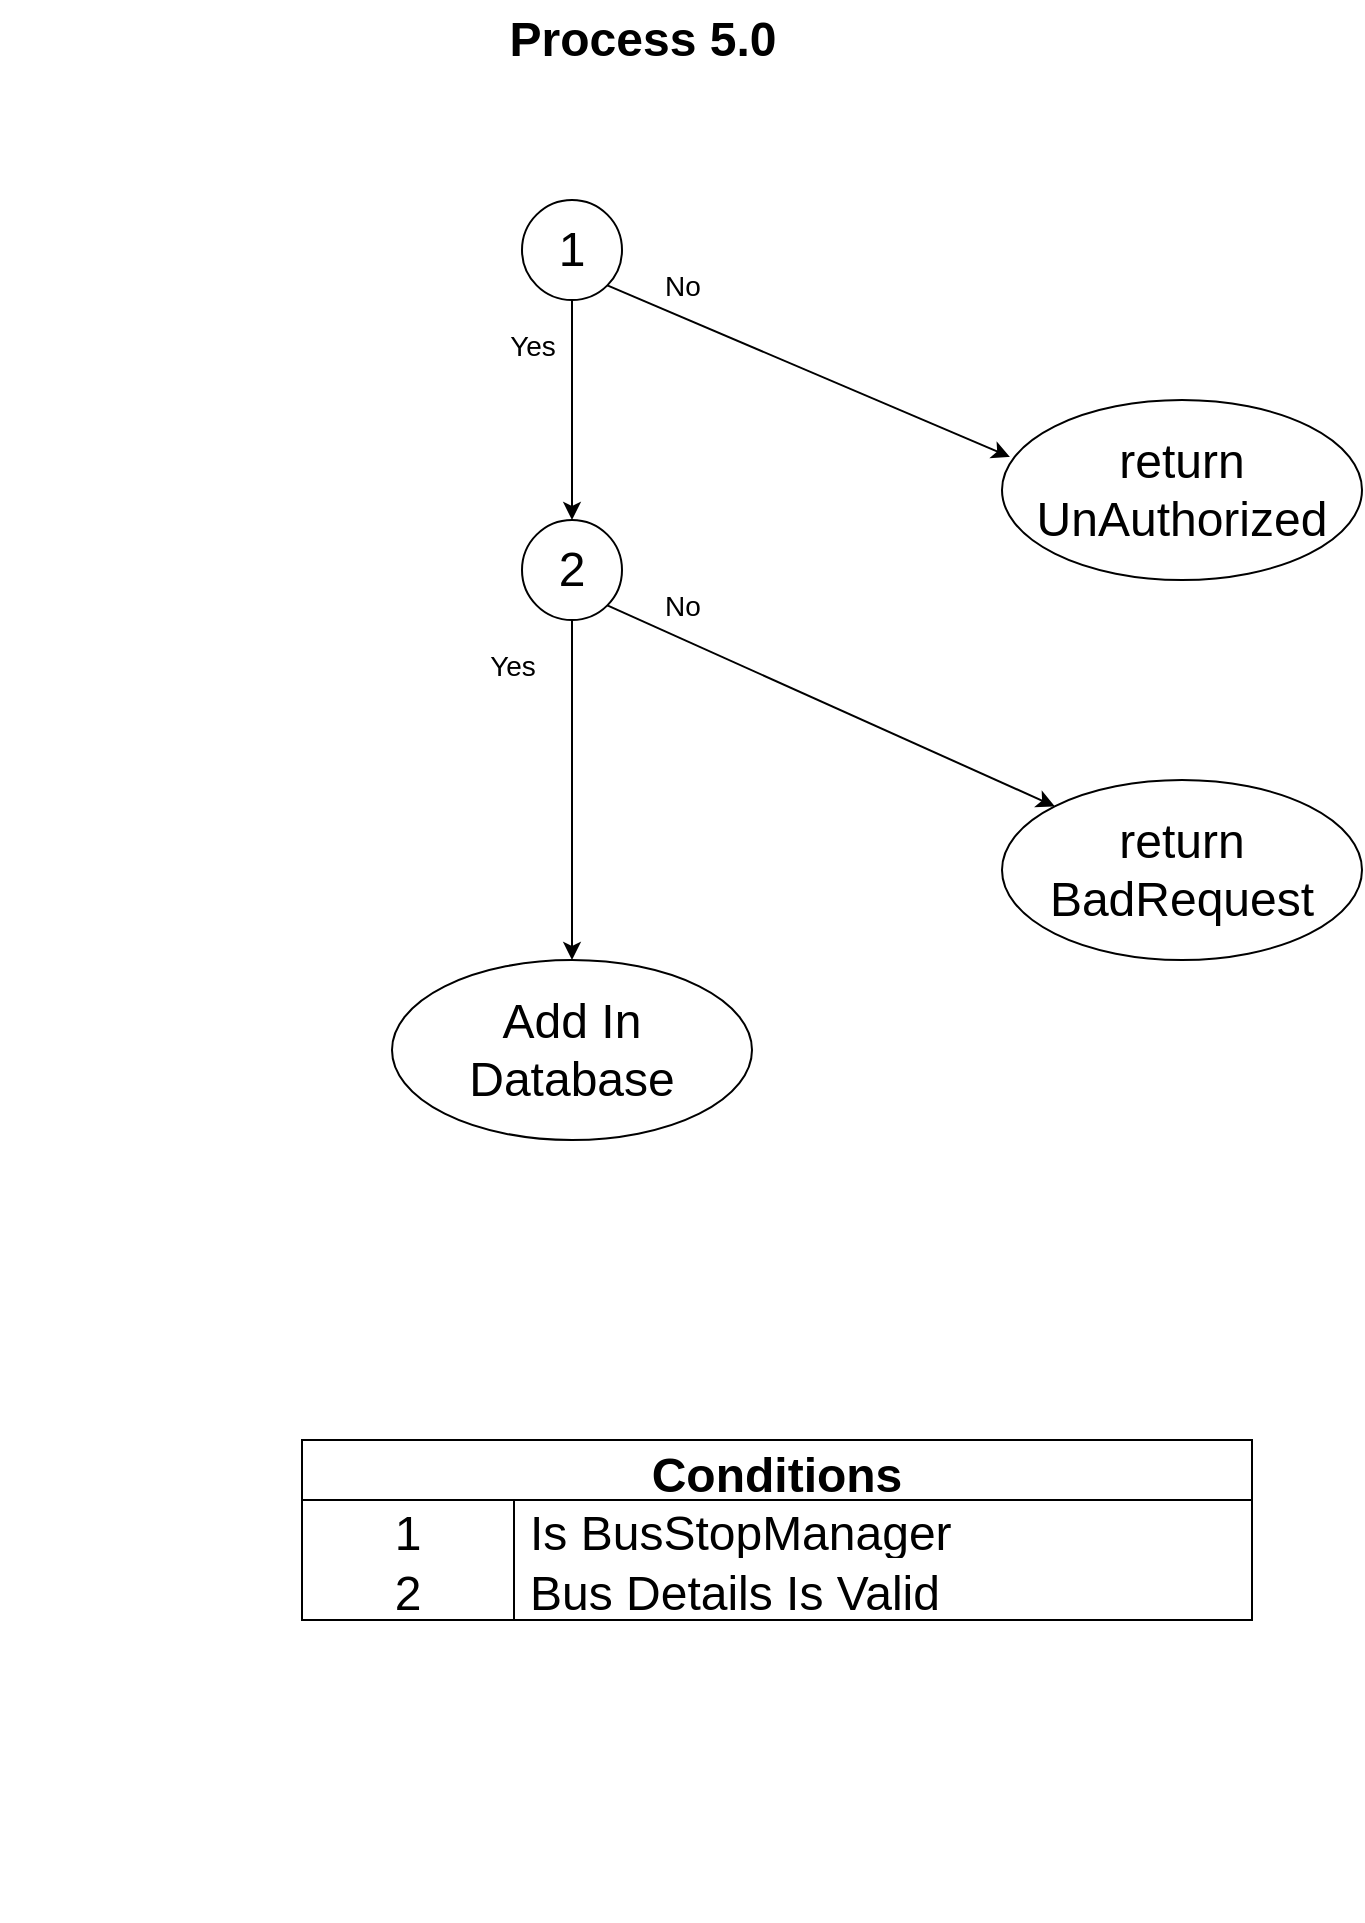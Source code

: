 <mxfile>
    <diagram id="X50uixkL_Q-bJhlbY68o" name="Page-1">
        <mxGraphModel dx="894" dy="571" grid="1" gridSize="10" guides="1" tooltips="1" connect="1" arrows="1" fold="1" page="1" pageScale="1" pageWidth="850" pageHeight="1100" math="0" shadow="0">
            <root>
                <mxCell id="0"/>
                <mxCell id="1" parent="0"/>
                <mxCell id="2" value="Conditions" style="shape=table;startSize=30;container=1;collapsible=0;childLayout=tableLayout;fixedRows=1;rowLines=0;fontStyle=1;fontSize=24;" vertex="1" parent="1">
                    <mxGeometry x="220" y="790" width="475" height="90" as="geometry"/>
                </mxCell>
                <mxCell id="3" value="" style="shape=tableRow;horizontal=0;startSize=0;swimlaneHead=0;swimlaneBody=0;top=0;left=0;bottom=0;right=0;collapsible=0;dropTarget=0;fillColor=none;points=[[0,0.5],[1,0.5]];portConstraint=eastwest;fontSize=24;" vertex="1" parent="2">
                    <mxGeometry y="30" width="475" height="30" as="geometry"/>
                </mxCell>
                <mxCell id="4" value="1" style="shape=partialRectangle;html=1;whiteSpace=wrap;connectable=0;fillColor=none;top=0;left=0;bottom=0;right=0;overflow=hidden;pointerEvents=1;fontSize=24;" vertex="1" parent="3">
                    <mxGeometry width="106" height="30" as="geometry">
                        <mxRectangle width="106" height="30" as="alternateBounds"/>
                    </mxGeometry>
                </mxCell>
                <mxCell id="5" value="Is BusStopManager" style="shape=partialRectangle;html=1;whiteSpace=wrap;connectable=0;fillColor=none;top=0;left=0;bottom=0;right=0;align=left;spacingLeft=6;overflow=hidden;fontSize=24;" vertex="1" parent="3">
                    <mxGeometry x="106" width="369" height="30" as="geometry">
                        <mxRectangle width="369" height="30" as="alternateBounds"/>
                    </mxGeometry>
                </mxCell>
                <mxCell id="6" value="" style="shape=tableRow;horizontal=0;startSize=0;swimlaneHead=0;swimlaneBody=0;top=0;left=0;bottom=0;right=0;collapsible=0;dropTarget=0;fillColor=none;points=[[0,0.5],[1,0.5]];portConstraint=eastwest;fontSize=24;" vertex="1" parent="2">
                    <mxGeometry y="60" width="475" height="30" as="geometry"/>
                </mxCell>
                <mxCell id="7" value="2" style="shape=partialRectangle;html=1;whiteSpace=wrap;connectable=0;fillColor=none;top=0;left=0;bottom=0;right=0;overflow=hidden;fontSize=24;" vertex="1" parent="6">
                    <mxGeometry width="106" height="30" as="geometry">
                        <mxRectangle width="106" height="30" as="alternateBounds"/>
                    </mxGeometry>
                </mxCell>
                <mxCell id="8" value="Bus Details Is Valid" style="shape=partialRectangle;html=1;whiteSpace=wrap;connectable=0;fillColor=none;top=0;left=0;bottom=0;right=0;align=left;spacingLeft=6;overflow=hidden;fontSize=24;" vertex="1" parent="6">
                    <mxGeometry x="106" width="369" height="30" as="geometry">
                        <mxRectangle width="369" height="30" as="alternateBounds"/>
                    </mxGeometry>
                </mxCell>
                <mxCell id="9" value="&lt;font style=&quot;font-size: 24px;&quot;&gt;&lt;b&gt;Process 5.0&lt;/b&gt;&lt;/font&gt;" style="text;html=1;align=center;verticalAlign=middle;resizable=0;points=[];autosize=1;strokeColor=none;fillColor=none;" vertex="1" parent="1">
                    <mxGeometry x="310" y="70" width="160" height="40" as="geometry"/>
                </mxCell>
                <mxCell id="10" value="" style="shape=tableRow;horizontal=0;startSize=0;swimlaneHead=0;swimlaneBody=0;top=0;left=0;bottom=0;right=0;collapsible=0;dropTarget=0;fillColor=none;points=[[0,0.5],[1,0.5]];portConstraint=eastwest;fontSize=24;" vertex="1" parent="1">
                    <mxGeometry x="70" y="1000" width="475" height="30" as="geometry"/>
                </mxCell>
                <mxCell id="11" style="edgeStyle=none;html=1;exitX=1;exitY=1;exitDx=0;exitDy=0;entryX=0.022;entryY=0.316;entryDx=0;entryDy=0;entryPerimeter=0;fontSize=24;" edge="1" parent="1" source="13" target="14">
                    <mxGeometry relative="1" as="geometry"/>
                </mxCell>
                <mxCell id="12" style="edgeStyle=none;html=1;exitX=0.5;exitY=1;exitDx=0;exitDy=0;entryX=0.5;entryY=0;entryDx=0;entryDy=0;fontSize=14;" edge="1" parent="1" source="13" target="19">
                    <mxGeometry relative="1" as="geometry"/>
                </mxCell>
                <mxCell id="13" value="1" style="ellipse;whiteSpace=wrap;html=1;fontSize=24;" vertex="1" parent="1">
                    <mxGeometry x="330" y="170" width="50" height="50" as="geometry"/>
                </mxCell>
                <mxCell id="14" value="return UnAuthorized" style="ellipse;whiteSpace=wrap;html=1;fontSize=24;" vertex="1" parent="1">
                    <mxGeometry x="570" y="270" width="180" height="90" as="geometry"/>
                </mxCell>
                <mxCell id="15" value="&lt;font style=&quot;font-size: 14px;&quot;&gt;No&lt;/font&gt;" style="text;html=1;align=center;verticalAlign=middle;resizable=0;points=[];autosize=1;strokeColor=none;fillColor=none;fontSize=24;" vertex="1" parent="1">
                    <mxGeometry x="390" y="190" width="40" height="40" as="geometry"/>
                </mxCell>
                <mxCell id="16" value="return BadRequest" style="ellipse;whiteSpace=wrap;html=1;fontSize=24;" vertex="1" parent="1">
                    <mxGeometry x="570" y="460" width="180" height="90" as="geometry"/>
                </mxCell>
                <mxCell id="17" style="edgeStyle=none;html=1;exitX=1;exitY=1;exitDx=0;exitDy=0;entryX=0;entryY=0;entryDx=0;entryDy=0;fontSize=14;" edge="1" parent="1" source="19" target="16">
                    <mxGeometry relative="1" as="geometry"/>
                </mxCell>
                <mxCell id="18" style="edgeStyle=none;html=1;exitX=0.5;exitY=1;exitDx=0;exitDy=0;entryX=0.5;entryY=0;entryDx=0;entryDy=0;fontSize=14;" edge="1" parent="1" source="19" target="26">
                    <mxGeometry relative="1" as="geometry">
                        <mxPoint x="355" y="450" as="targetPoint"/>
                    </mxGeometry>
                </mxCell>
                <mxCell id="19" value="2" style="ellipse;whiteSpace=wrap;html=1;fontSize=24;" vertex="1" parent="1">
                    <mxGeometry x="330" y="330" width="50" height="50" as="geometry"/>
                </mxCell>
                <mxCell id="20" value="&lt;font style=&quot;font-size: 14px;&quot;&gt;Yes&lt;/font&gt;" style="text;html=1;align=center;verticalAlign=middle;resizable=0;points=[];autosize=1;strokeColor=none;fillColor=none;fontSize=24;" vertex="1" parent="1">
                    <mxGeometry x="310" y="220" width="50" height="40" as="geometry"/>
                </mxCell>
                <mxCell id="21" value="&lt;font style=&quot;font-size: 14px;&quot;&gt;No&lt;/font&gt;" style="text;html=1;align=center;verticalAlign=middle;resizable=0;points=[];autosize=1;strokeColor=none;fillColor=none;fontSize=24;" vertex="1" parent="1">
                    <mxGeometry x="390" y="350" width="40" height="40" as="geometry"/>
                </mxCell>
                <mxCell id="24" value="&lt;font style=&quot;font-size: 14px;&quot;&gt;Yes&lt;/font&gt;" style="text;html=1;align=center;verticalAlign=middle;resizable=0;points=[];autosize=1;strokeColor=none;fillColor=none;fontSize=24;" vertex="1" parent="1">
                    <mxGeometry x="300" y="380" width="50" height="40" as="geometry"/>
                </mxCell>
                <mxCell id="26" value="Add In Database" style="ellipse;whiteSpace=wrap;html=1;fontSize=24;" vertex="1" parent="1">
                    <mxGeometry x="265" y="550" width="180" height="90" as="geometry"/>
                </mxCell>
            </root>
        </mxGraphModel>
    </diagram>
</mxfile>